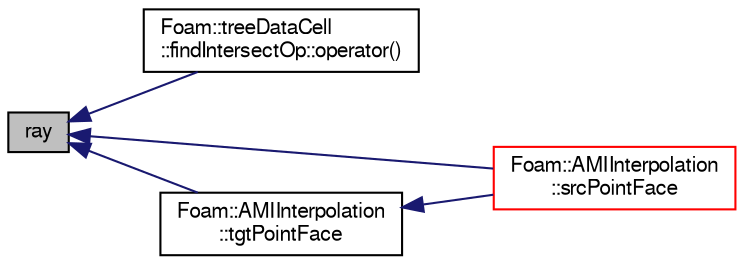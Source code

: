 digraph "ray"
{
  bgcolor="transparent";
  edge [fontname="FreeSans",fontsize="10",labelfontname="FreeSans",labelfontsize="10"];
  node [fontname="FreeSans",fontsize="10",shape=record];
  rankdir="LR";
  Node514 [label="ray",height=0.2,width=0.4,color="black", fillcolor="grey75", style="filled", fontcolor="black"];
  Node514 -> Node515 [dir="back",color="midnightblue",fontsize="10",style="solid",fontname="FreeSans"];
  Node515 [label="Foam::treeDataCell\l::findIntersectOp::operator()",height=0.2,width=0.4,color="black",URL="$a25638.html#adafae2aaf723502ccff1ff68a21fcdc0"];
  Node514 -> Node516 [dir="back",color="midnightblue",fontsize="10",style="solid",fontname="FreeSans"];
  Node516 [label="Foam::AMIInterpolation\l::srcPointFace",height=0.2,width=0.4,color="red",URL="$a24866.html#a0cc8d48d7ccef62079612df2f142c3aa",tooltip="Return source patch face index of point on target patch face. "];
  Node514 -> Node518 [dir="back",color="midnightblue",fontsize="10",style="solid",fontname="FreeSans"];
  Node518 [label="Foam::AMIInterpolation\l::tgtPointFace",height=0.2,width=0.4,color="black",URL="$a24866.html#afe0e601d0690fc650d74b3f184209646",tooltip="Return target patch face index of point on source patch face. "];
  Node518 -> Node516 [dir="back",color="midnightblue",fontsize="10",style="solid",fontname="FreeSans"];
}
